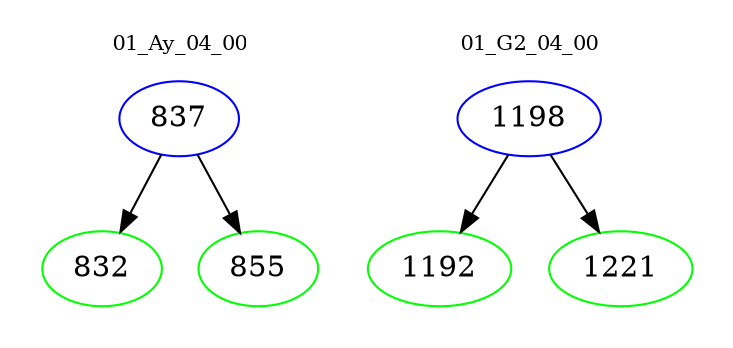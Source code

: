 digraph{
subgraph cluster_0 {
color = white
label = "01_Ay_04_00";
fontsize=10;
T0_837 [label="837", color="blue"]
T0_837 -> T0_832 [color="black"]
T0_832 [label="832", color="green"]
T0_837 -> T0_855 [color="black"]
T0_855 [label="855", color="green"]
}
subgraph cluster_1 {
color = white
label = "01_G2_04_00";
fontsize=10;
T1_1198 [label="1198", color="blue"]
T1_1198 -> T1_1192 [color="black"]
T1_1192 [label="1192", color="green"]
T1_1198 -> T1_1221 [color="black"]
T1_1221 [label="1221", color="green"]
}
}
